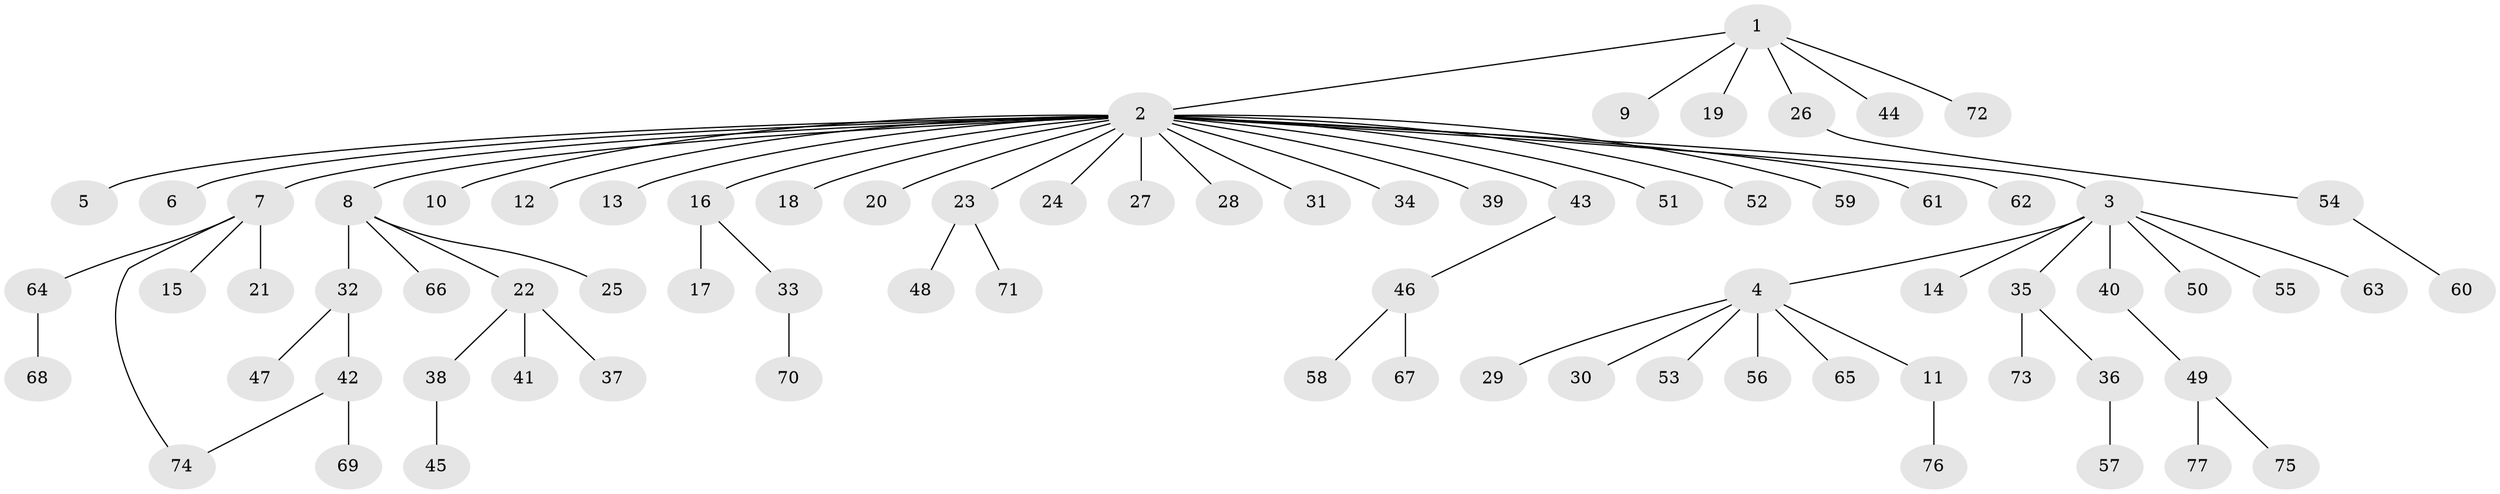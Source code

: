 // Generated by graph-tools (version 1.1) at 2025/48/03/09/25 04:48:09]
// undirected, 77 vertices, 77 edges
graph export_dot {
graph [start="1"]
  node [color=gray90,style=filled];
  1;
  2;
  3;
  4;
  5;
  6;
  7;
  8;
  9;
  10;
  11;
  12;
  13;
  14;
  15;
  16;
  17;
  18;
  19;
  20;
  21;
  22;
  23;
  24;
  25;
  26;
  27;
  28;
  29;
  30;
  31;
  32;
  33;
  34;
  35;
  36;
  37;
  38;
  39;
  40;
  41;
  42;
  43;
  44;
  45;
  46;
  47;
  48;
  49;
  50;
  51;
  52;
  53;
  54;
  55;
  56;
  57;
  58;
  59;
  60;
  61;
  62;
  63;
  64;
  65;
  66;
  67;
  68;
  69;
  70;
  71;
  72;
  73;
  74;
  75;
  76;
  77;
  1 -- 2;
  1 -- 9;
  1 -- 19;
  1 -- 26;
  1 -- 44;
  1 -- 72;
  2 -- 3;
  2 -- 5;
  2 -- 6;
  2 -- 7;
  2 -- 8;
  2 -- 10;
  2 -- 12;
  2 -- 13;
  2 -- 16;
  2 -- 18;
  2 -- 20;
  2 -- 23;
  2 -- 24;
  2 -- 27;
  2 -- 28;
  2 -- 31;
  2 -- 34;
  2 -- 39;
  2 -- 43;
  2 -- 51;
  2 -- 52;
  2 -- 59;
  2 -- 61;
  2 -- 62;
  3 -- 4;
  3 -- 14;
  3 -- 35;
  3 -- 40;
  3 -- 50;
  3 -- 55;
  3 -- 63;
  4 -- 11;
  4 -- 29;
  4 -- 30;
  4 -- 53;
  4 -- 56;
  4 -- 65;
  7 -- 15;
  7 -- 21;
  7 -- 64;
  7 -- 74;
  8 -- 22;
  8 -- 25;
  8 -- 32;
  8 -- 66;
  11 -- 76;
  16 -- 17;
  16 -- 33;
  22 -- 37;
  22 -- 38;
  22 -- 41;
  23 -- 48;
  23 -- 71;
  26 -- 54;
  32 -- 42;
  32 -- 47;
  33 -- 70;
  35 -- 36;
  35 -- 73;
  36 -- 57;
  38 -- 45;
  40 -- 49;
  42 -- 69;
  42 -- 74;
  43 -- 46;
  46 -- 58;
  46 -- 67;
  49 -- 75;
  49 -- 77;
  54 -- 60;
  64 -- 68;
}

